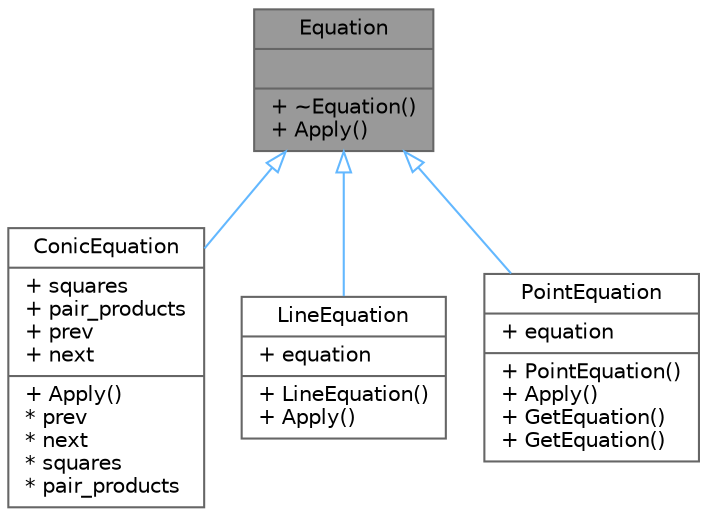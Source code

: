 digraph "Equation"
{
 // LATEX_PDF_SIZE
  bgcolor="transparent";
  edge [fontname=Helvetica,fontsize=10,labelfontname=Helvetica,labelfontsize=10];
  node [fontname=Helvetica,fontsize=10,shape=box,height=0.2,width=0.9];
  Node1 [shape=record,label="{Equation\n||+ ~Equation()\l+ Apply()\l}",height=0.2,width=0.4,color="gray40", fillcolor="grey60", style="filled", fontcolor="black",tooltip="Struct that defines position of the objects."];
  Node1 -> Node2 [dir="back",color="steelblue1",style="solid",arrowtail="onormal"];
  Node2 [shape=record,label="{ConicEquation\n|+ squares\l+ pair_products\l+ prev\l+ next\l|+ Apply()\l* prev\l* next\l* squares\l* pair_products\l}",height=0.2,width=0.4,color="gray40", fillcolor="white", style="filled",URL="$struct_conic_equation.html",tooltip="Struct that defines position of the conic."];
  Node1 -> Node3 [dir="back",color="steelblue1",style="solid",arrowtail="onormal"];
  Node3 [shape=record,label="{LineEquation\n|+ equation\l|+ LineEquation()\l+ Apply()\l}",height=0.2,width=0.4,color="gray40", fillcolor="white", style="filled",URL="$struct_line_equation.html",tooltip="Struct that defines position of the line."];
  Node1 -> Node4 [dir="back",color="steelblue1",style="solid",arrowtail="onormal"];
  Node4 [shape=record,label="{PointEquation\n|+ equation\l|+ PointEquation()\l+ Apply()\l+ GetEquation()\l+ GetEquation()\l}",height=0.2,width=0.4,color="gray40", fillcolor="white", style="filled",URL="$struct_point_equation.html",tooltip="Struct that defines position of the point."];
}
